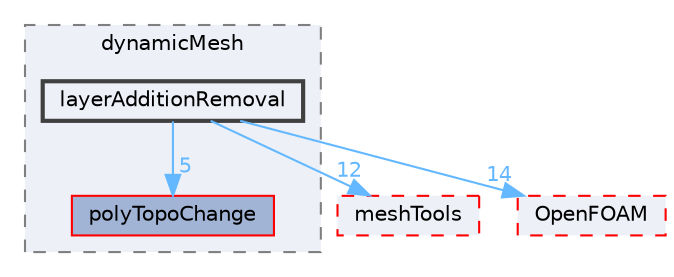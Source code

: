 digraph "src/dynamicMesh/layerAdditionRemoval"
{
 // LATEX_PDF_SIZE
  bgcolor="transparent";
  edge [fontname=Helvetica,fontsize=10,labelfontname=Helvetica,labelfontsize=10];
  node [fontname=Helvetica,fontsize=10,shape=box,height=0.2,width=0.4];
  compound=true
  subgraph clusterdir_63742796c427c97a292c80f7db71da36 {
    graph [ bgcolor="#edf0f7", pencolor="grey50", label="dynamicMesh", fontname=Helvetica,fontsize=10 style="filled,dashed", URL="dir_63742796c427c97a292c80f7db71da36.html",tooltip=""]
  dir_1dcc9f8d039401a5088c21c8f851d182 [label="polyTopoChange", fillcolor="#a2b4d6", color="red", style="filled", URL="dir_1dcc9f8d039401a5088c21c8f851d182.html",tooltip=""];
  dir_75ed56908277ba9008d6d651379664b5 [label="layerAdditionRemoval", fillcolor="#edf0f7", color="grey25", style="filled,bold", URL="dir_75ed56908277ba9008d6d651379664b5.html",tooltip=""];
  }
  dir_ae30ad0bef50cf391b24c614251bb9fd [label="meshTools", fillcolor="#edf0f7", color="red", style="filled,dashed", URL="dir_ae30ad0bef50cf391b24c614251bb9fd.html",tooltip=""];
  dir_c5473ff19b20e6ec4dfe5c310b3778a8 [label="OpenFOAM", fillcolor="#edf0f7", color="red", style="filled,dashed", URL="dir_c5473ff19b20e6ec4dfe5c310b3778a8.html",tooltip=""];
  dir_75ed56908277ba9008d6d651379664b5->dir_1dcc9f8d039401a5088c21c8f851d182 [headlabel="5", labeldistance=1.5 headhref="dir_002104_002997.html" href="dir_002104_002997.html" color="steelblue1" fontcolor="steelblue1"];
  dir_75ed56908277ba9008d6d651379664b5->dir_ae30ad0bef50cf391b24c614251bb9fd [headlabel="12", labeldistance=1.5 headhref="dir_002104_002382.html" href="dir_002104_002382.html" color="steelblue1" fontcolor="steelblue1"];
  dir_75ed56908277ba9008d6d651379664b5->dir_c5473ff19b20e6ec4dfe5c310b3778a8 [headlabel="14", labeldistance=1.5 headhref="dir_002104_002695.html" href="dir_002104_002695.html" color="steelblue1" fontcolor="steelblue1"];
}
